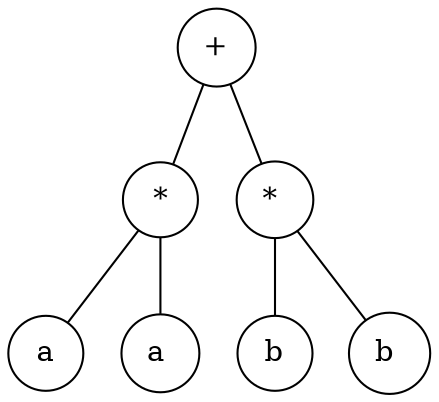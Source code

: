 
graph tree { 
  layout=dot
  node [shape=circle]
  "+"--"*";
  "*"--a;
  "*"--"a ";
  "+"--"* ";
  "* "--b;
  "* "--"b ";
}
